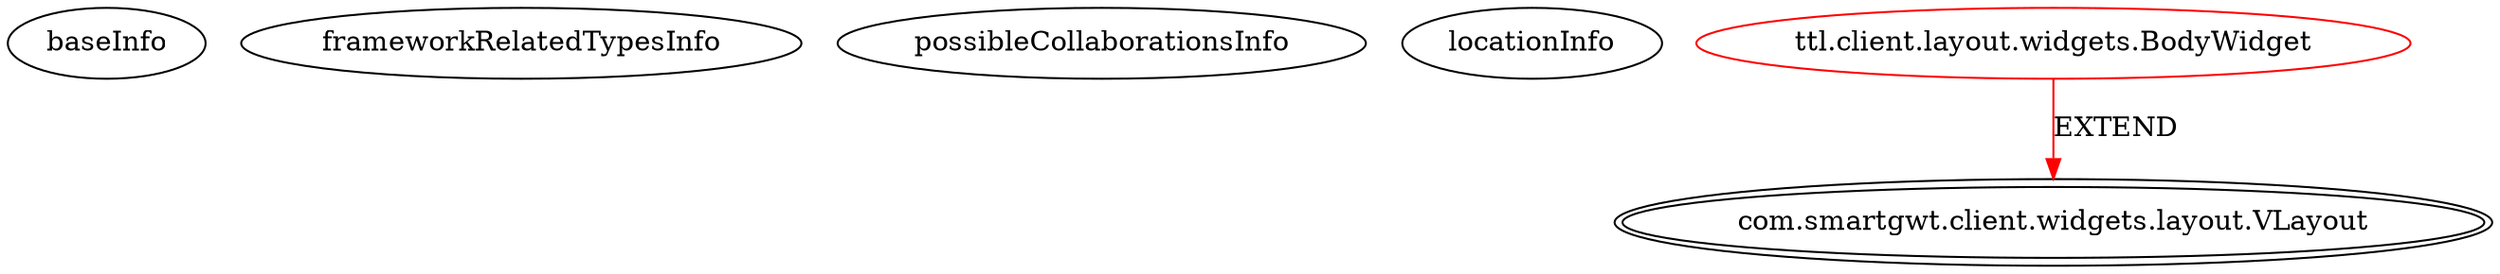 digraph {
baseInfo[graphId=363,category="extension_graph",isAnonymous=false,possibleRelation=false]
frameworkRelatedTypesInfo[0="com.smartgwt.client.widgets.layout.VLayout"]
possibleCollaborationsInfo[]
locationInfo[projectName="Namrack-TeachToLearn",filePath="/Namrack-TeachToLearn/TeachToLearn-master/TeachToLearn/src/ttl/client/layout/widgets/BodyWidget.java",contextSignature="BodyWidget",graphId="363"]
0[label="ttl.client.layout.widgets.BodyWidget",vertexType="ROOT_CLIENT_CLASS_DECLARATION",isFrameworkType=false,color=red]
1[label="com.smartgwt.client.widgets.layout.VLayout",vertexType="FRAMEWORK_CLASS_TYPE",isFrameworkType=true,peripheries=2]
0->1[label="EXTEND",color=red]
}
